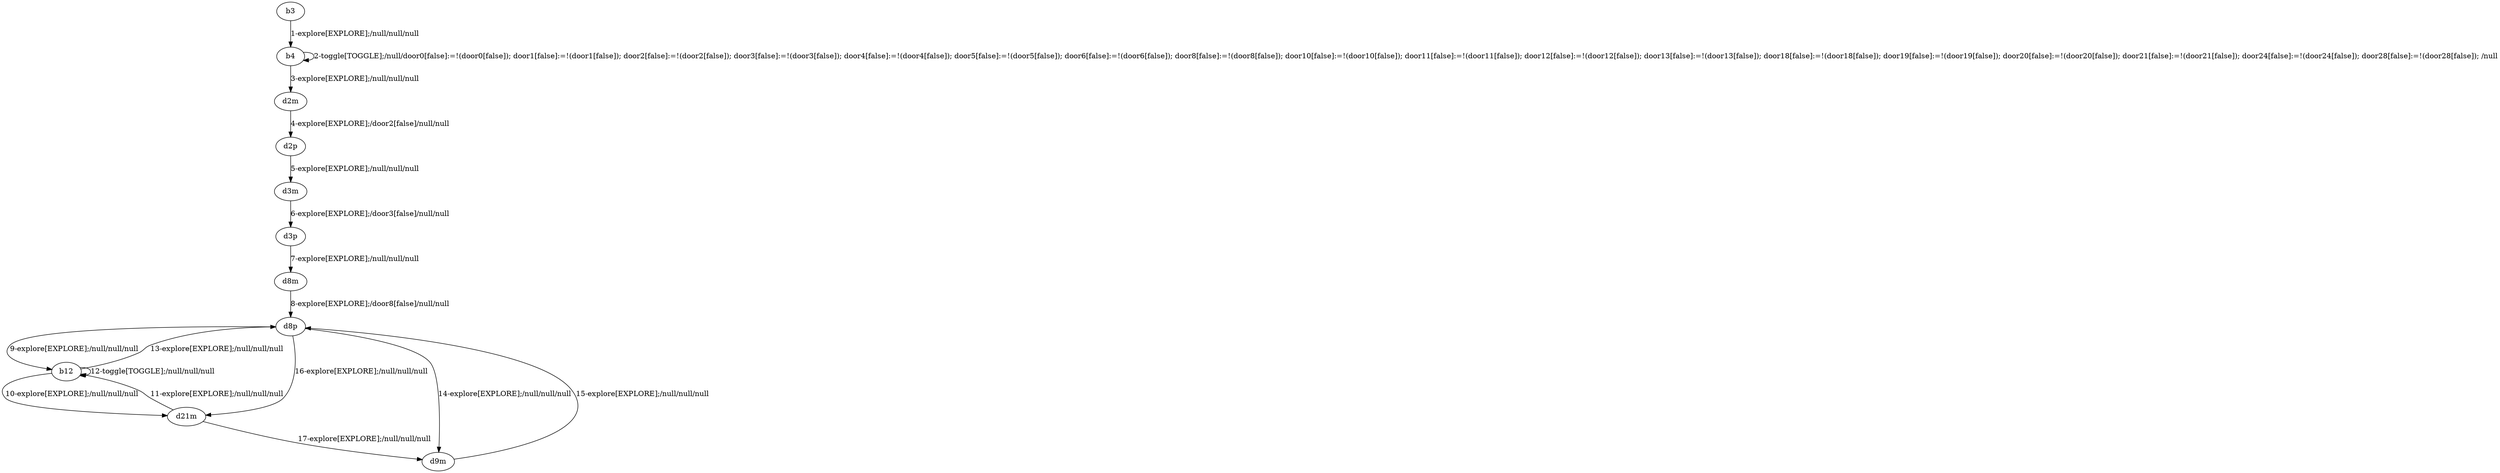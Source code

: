 # Total number of goals covered by this test: 1
# b12 --> d8p

digraph g {
"b3" -> "b4" [label = "1-explore[EXPLORE];/null/null/null"];
"b4" -> "b4" [label = "2-toggle[TOGGLE];/null/door0[false]:=!(door0[false]); door1[false]:=!(door1[false]); door2[false]:=!(door2[false]); door3[false]:=!(door3[false]); door4[false]:=!(door4[false]); door5[false]:=!(door5[false]); door6[false]:=!(door6[false]); door8[false]:=!(door8[false]); door10[false]:=!(door10[false]); door11[false]:=!(door11[false]); door12[false]:=!(door12[false]); door13[false]:=!(door13[false]); door18[false]:=!(door18[false]); door19[false]:=!(door19[false]); door20[false]:=!(door20[false]); door21[false]:=!(door21[false]); door24[false]:=!(door24[false]); door28[false]:=!(door28[false]); /null"];
"b4" -> "d2m" [label = "3-explore[EXPLORE];/null/null/null"];
"d2m" -> "d2p" [label = "4-explore[EXPLORE];/door2[false]/null/null"];
"d2p" -> "d3m" [label = "5-explore[EXPLORE];/null/null/null"];
"d3m" -> "d3p" [label = "6-explore[EXPLORE];/door3[false]/null/null"];
"d3p" -> "d8m" [label = "7-explore[EXPLORE];/null/null/null"];
"d8m" -> "d8p" [label = "8-explore[EXPLORE];/door8[false]/null/null"];
"d8p" -> "b12" [label = "9-explore[EXPLORE];/null/null/null"];
"b12" -> "d21m" [label = "10-explore[EXPLORE];/null/null/null"];
"d21m" -> "b12" [label = "11-explore[EXPLORE];/null/null/null"];
"b12" -> "b12" [label = "12-toggle[TOGGLE];/null/null/null"];
"b12" -> "d8p" [label = "13-explore[EXPLORE];/null/null/null"];
"d8p" -> "d9m" [label = "14-explore[EXPLORE];/null/null/null"];
"d9m" -> "d8p" [label = "15-explore[EXPLORE];/null/null/null"];
"d8p" -> "d21m" [label = "16-explore[EXPLORE];/null/null/null"];
"d21m" -> "d9m" [label = "17-explore[EXPLORE];/null/null/null"];
}